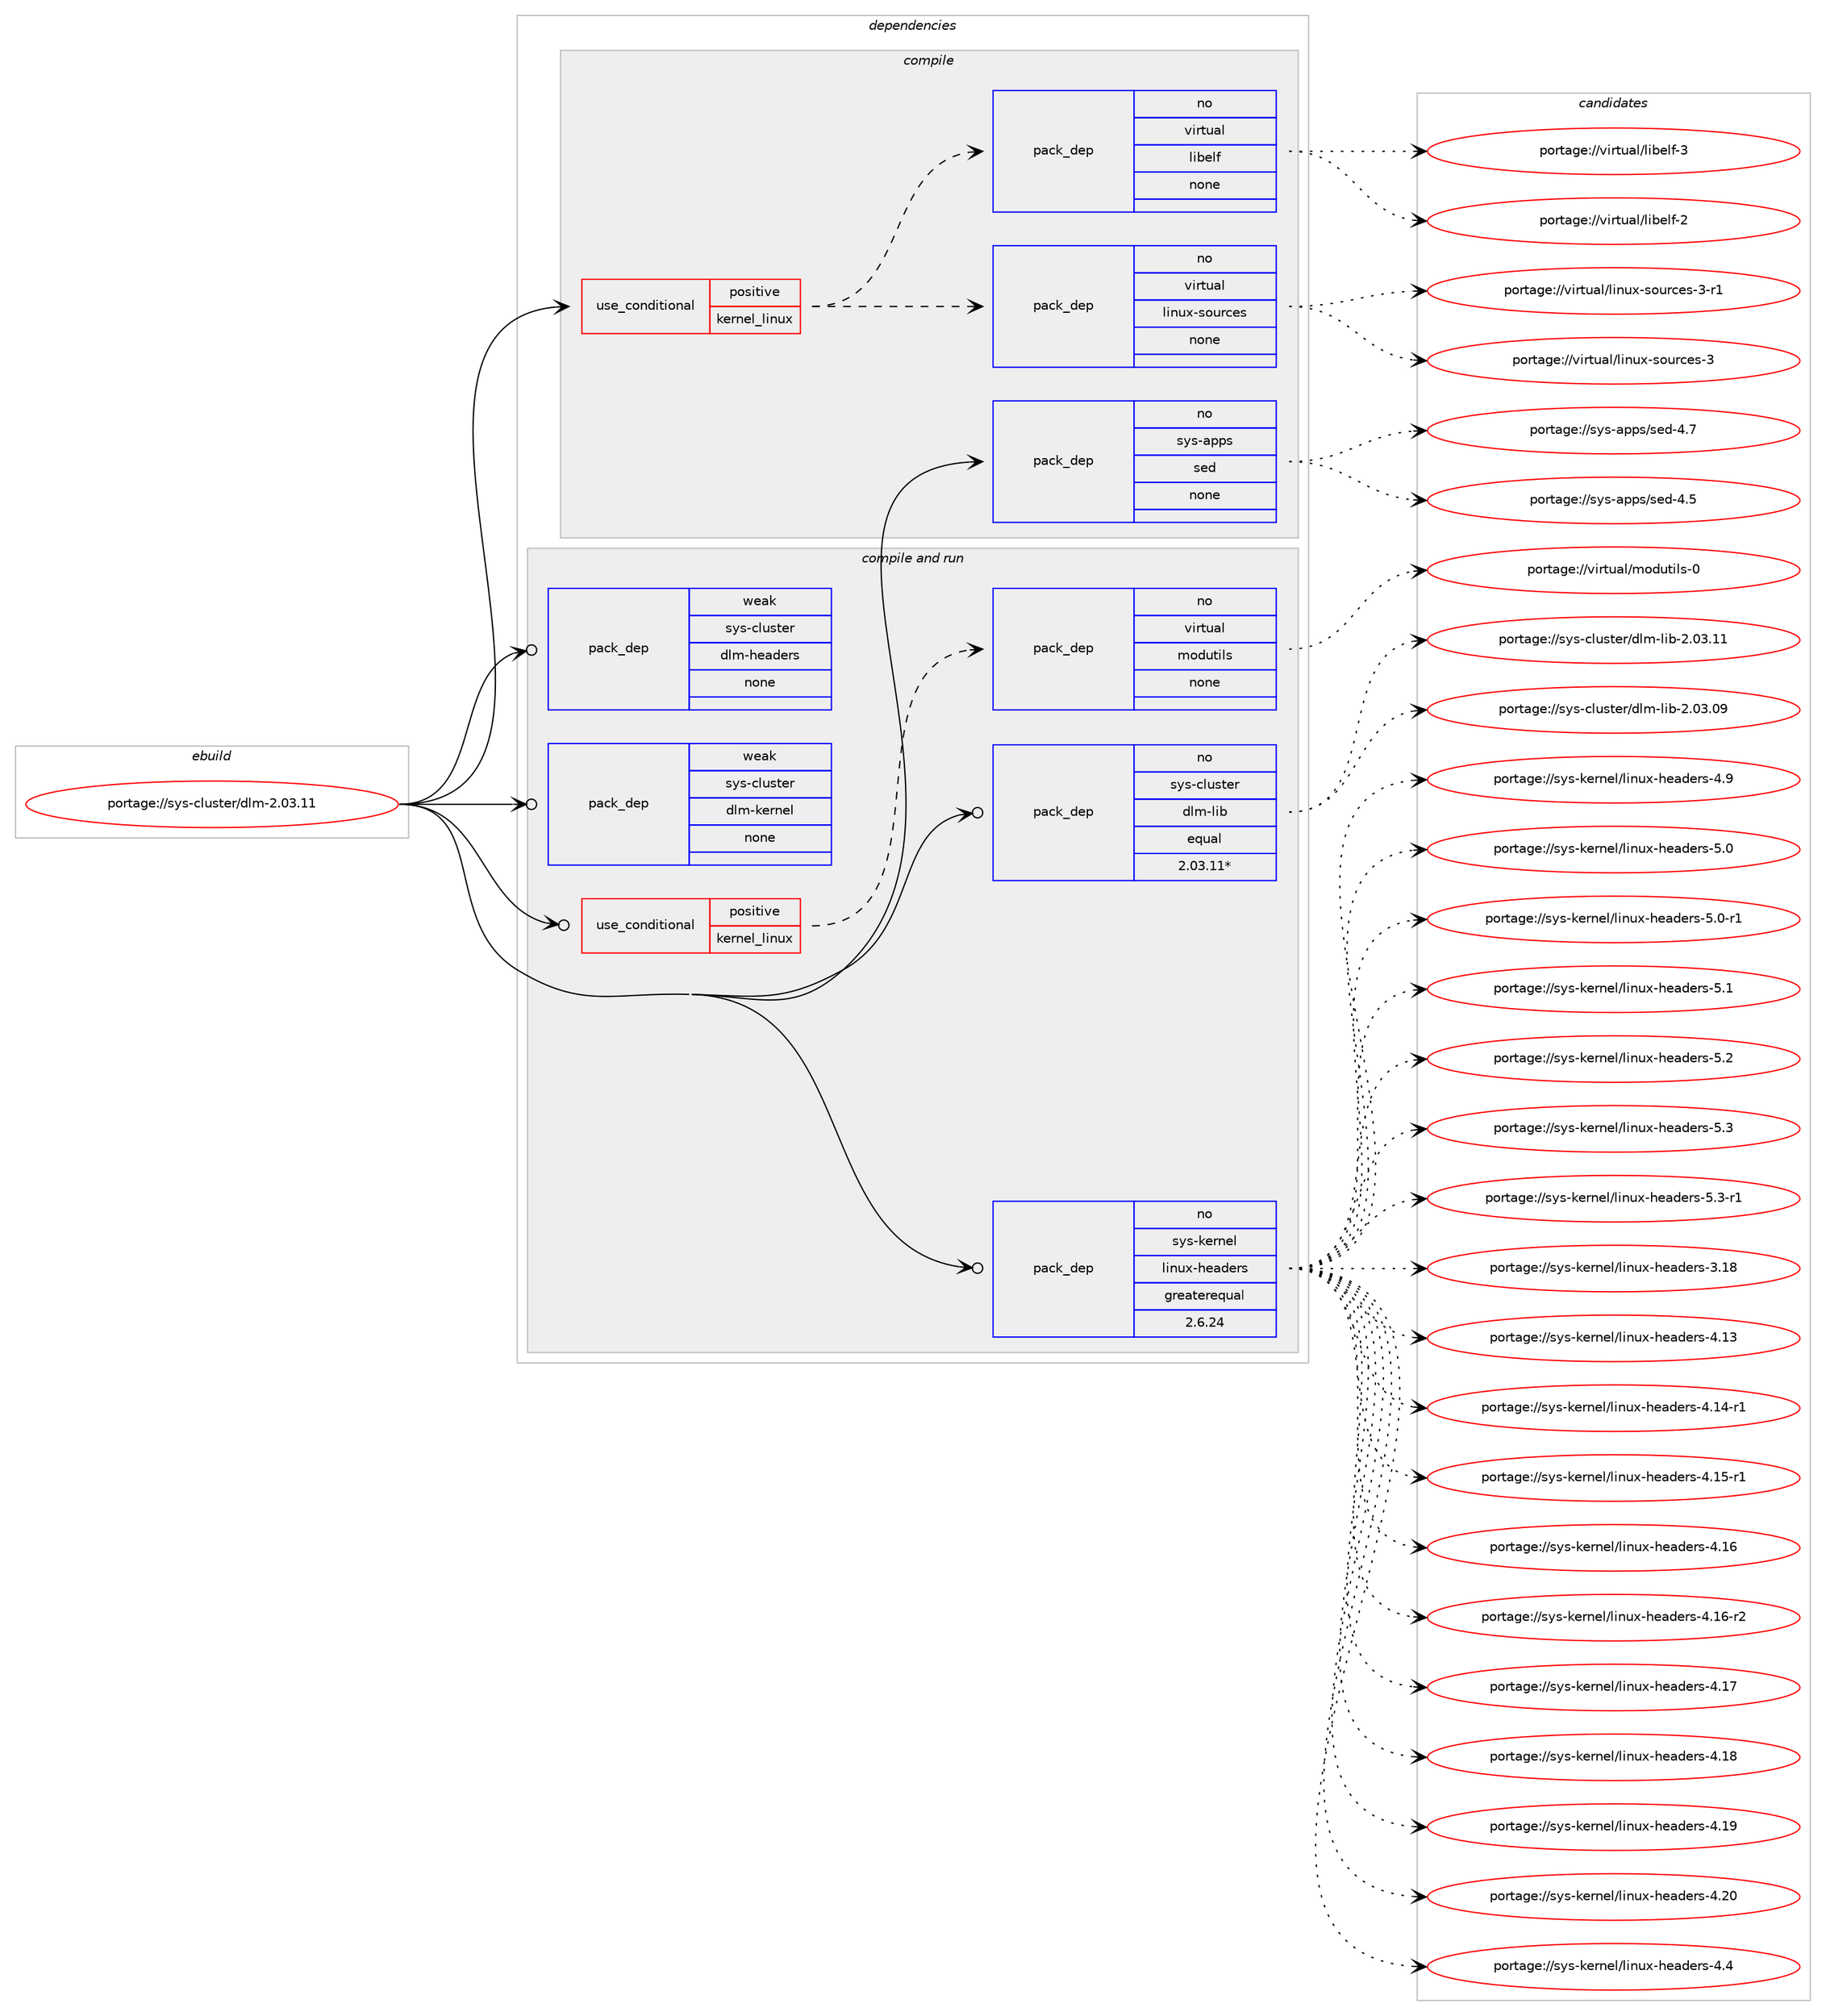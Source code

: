 digraph prolog {

# *************
# Graph options
# *************

newrank=true;
concentrate=true;
compound=true;
graph [rankdir=LR,fontname=Helvetica,fontsize=10,ranksep=1.5];#, ranksep=2.5, nodesep=0.2];
edge  [arrowhead=vee];
node  [fontname=Helvetica,fontsize=10];

# **********
# The ebuild
# **********

subgraph cluster_leftcol {
color=gray;
rank=same;
label=<<i>ebuild</i>>;
id [label="portage://sys-cluster/dlm-2.03.11", color=red, width=4, href="../sys-cluster/dlm-2.03.11.svg"];
}

# ****************
# The dependencies
# ****************

subgraph cluster_midcol {
color=gray;
label=<<i>dependencies</i>>;
subgraph cluster_compile {
fillcolor="#eeeeee";
style=filled;
label=<<i>compile</i>>;
subgraph cond101294 {
dependency416880 [label=<<TABLE BORDER="0" CELLBORDER="1" CELLSPACING="0" CELLPADDING="4"><TR><TD ROWSPAN="3" CELLPADDING="10">use_conditional</TD></TR><TR><TD>positive</TD></TR><TR><TD>kernel_linux</TD></TR></TABLE>>, shape=none, color=red];
subgraph pack308600 {
dependency416881 [label=<<TABLE BORDER="0" CELLBORDER="1" CELLSPACING="0" CELLPADDING="4" WIDTH="220"><TR><TD ROWSPAN="6" CELLPADDING="30">pack_dep</TD></TR><TR><TD WIDTH="110">no</TD></TR><TR><TD>virtual</TD></TR><TR><TD>linux-sources</TD></TR><TR><TD>none</TD></TR><TR><TD></TD></TR></TABLE>>, shape=none, color=blue];
}
dependency416880:e -> dependency416881:w [weight=20,style="dashed",arrowhead="vee"];
subgraph pack308601 {
dependency416882 [label=<<TABLE BORDER="0" CELLBORDER="1" CELLSPACING="0" CELLPADDING="4" WIDTH="220"><TR><TD ROWSPAN="6" CELLPADDING="30">pack_dep</TD></TR><TR><TD WIDTH="110">no</TD></TR><TR><TD>virtual</TD></TR><TR><TD>libelf</TD></TR><TR><TD>none</TD></TR><TR><TD></TD></TR></TABLE>>, shape=none, color=blue];
}
dependency416880:e -> dependency416882:w [weight=20,style="dashed",arrowhead="vee"];
}
id:e -> dependency416880:w [weight=20,style="solid",arrowhead="vee"];
subgraph pack308602 {
dependency416883 [label=<<TABLE BORDER="0" CELLBORDER="1" CELLSPACING="0" CELLPADDING="4" WIDTH="220"><TR><TD ROWSPAN="6" CELLPADDING="30">pack_dep</TD></TR><TR><TD WIDTH="110">no</TD></TR><TR><TD>sys-apps</TD></TR><TR><TD>sed</TD></TR><TR><TD>none</TD></TR><TR><TD></TD></TR></TABLE>>, shape=none, color=blue];
}
id:e -> dependency416883:w [weight=20,style="solid",arrowhead="vee"];
}
subgraph cluster_compileandrun {
fillcolor="#eeeeee";
style=filled;
label=<<i>compile and run</i>>;
subgraph cond101295 {
dependency416884 [label=<<TABLE BORDER="0" CELLBORDER="1" CELLSPACING="0" CELLPADDING="4"><TR><TD ROWSPAN="3" CELLPADDING="10">use_conditional</TD></TR><TR><TD>positive</TD></TR><TR><TD>kernel_linux</TD></TR></TABLE>>, shape=none, color=red];
subgraph pack308603 {
dependency416885 [label=<<TABLE BORDER="0" CELLBORDER="1" CELLSPACING="0" CELLPADDING="4" WIDTH="220"><TR><TD ROWSPAN="6" CELLPADDING="30">pack_dep</TD></TR><TR><TD WIDTH="110">no</TD></TR><TR><TD>virtual</TD></TR><TR><TD>modutils</TD></TR><TR><TD>none</TD></TR><TR><TD></TD></TR></TABLE>>, shape=none, color=blue];
}
dependency416884:e -> dependency416885:w [weight=20,style="dashed",arrowhead="vee"];
}
id:e -> dependency416884:w [weight=20,style="solid",arrowhead="odotvee"];
subgraph pack308604 {
dependency416886 [label=<<TABLE BORDER="0" CELLBORDER="1" CELLSPACING="0" CELLPADDING="4" WIDTH="220"><TR><TD ROWSPAN="6" CELLPADDING="30">pack_dep</TD></TR><TR><TD WIDTH="110">no</TD></TR><TR><TD>sys-cluster</TD></TR><TR><TD>dlm-lib</TD></TR><TR><TD>equal</TD></TR><TR><TD>2.03.11*</TD></TR></TABLE>>, shape=none, color=blue];
}
id:e -> dependency416886:w [weight=20,style="solid",arrowhead="odotvee"];
subgraph pack308605 {
dependency416887 [label=<<TABLE BORDER="0" CELLBORDER="1" CELLSPACING="0" CELLPADDING="4" WIDTH="220"><TR><TD ROWSPAN="6" CELLPADDING="30">pack_dep</TD></TR><TR><TD WIDTH="110">no</TD></TR><TR><TD>sys-kernel</TD></TR><TR><TD>linux-headers</TD></TR><TR><TD>greaterequal</TD></TR><TR><TD>2.6.24</TD></TR></TABLE>>, shape=none, color=blue];
}
id:e -> dependency416887:w [weight=20,style="solid",arrowhead="odotvee"];
subgraph pack308606 {
dependency416888 [label=<<TABLE BORDER="0" CELLBORDER="1" CELLSPACING="0" CELLPADDING="4" WIDTH="220"><TR><TD ROWSPAN="6" CELLPADDING="30">pack_dep</TD></TR><TR><TD WIDTH="110">weak</TD></TR><TR><TD>sys-cluster</TD></TR><TR><TD>dlm-headers</TD></TR><TR><TD>none</TD></TR><TR><TD></TD></TR></TABLE>>, shape=none, color=blue];
}
id:e -> dependency416888:w [weight=20,style="solid",arrowhead="odotvee"];
subgraph pack308607 {
dependency416889 [label=<<TABLE BORDER="0" CELLBORDER="1" CELLSPACING="0" CELLPADDING="4" WIDTH="220"><TR><TD ROWSPAN="6" CELLPADDING="30">pack_dep</TD></TR><TR><TD WIDTH="110">weak</TD></TR><TR><TD>sys-cluster</TD></TR><TR><TD>dlm-kernel</TD></TR><TR><TD>none</TD></TR><TR><TD></TD></TR></TABLE>>, shape=none, color=blue];
}
id:e -> dependency416889:w [weight=20,style="solid",arrowhead="odotvee"];
}
subgraph cluster_run {
fillcolor="#eeeeee";
style=filled;
label=<<i>run</i>>;
}
}

# **************
# The candidates
# **************

subgraph cluster_choices {
rank=same;
color=gray;
label=<<i>candidates</i>>;

subgraph choice308600 {
color=black;
nodesep=1;
choiceportage118105114116117971084710810511011712045115111117114991011154551 [label="portage://virtual/linux-sources-3", color=red, width=4,href="../virtual/linux-sources-3.svg"];
choiceportage1181051141161179710847108105110117120451151111171149910111545514511449 [label="portage://virtual/linux-sources-3-r1", color=red, width=4,href="../virtual/linux-sources-3-r1.svg"];
dependency416881:e -> choiceportage118105114116117971084710810511011712045115111117114991011154551:w [style=dotted,weight="100"];
dependency416881:e -> choiceportage1181051141161179710847108105110117120451151111171149910111545514511449:w [style=dotted,weight="100"];
}
subgraph choice308601 {
color=black;
nodesep=1;
choiceportage1181051141161179710847108105981011081024550 [label="portage://virtual/libelf-2", color=red, width=4,href="../virtual/libelf-2.svg"];
choiceportage1181051141161179710847108105981011081024551 [label="portage://virtual/libelf-3", color=red, width=4,href="../virtual/libelf-3.svg"];
dependency416882:e -> choiceportage1181051141161179710847108105981011081024550:w [style=dotted,weight="100"];
dependency416882:e -> choiceportage1181051141161179710847108105981011081024551:w [style=dotted,weight="100"];
}
subgraph choice308602 {
color=black;
nodesep=1;
choiceportage11512111545971121121154711510110045524653 [label="portage://sys-apps/sed-4.5", color=red, width=4,href="../sys-apps/sed-4.5.svg"];
choiceportage11512111545971121121154711510110045524655 [label="portage://sys-apps/sed-4.7", color=red, width=4,href="../sys-apps/sed-4.7.svg"];
dependency416883:e -> choiceportage11512111545971121121154711510110045524653:w [style=dotted,weight="100"];
dependency416883:e -> choiceportage11512111545971121121154711510110045524655:w [style=dotted,weight="100"];
}
subgraph choice308603 {
color=black;
nodesep=1;
choiceportage11810511411611797108471091111001171161051081154548 [label="portage://virtual/modutils-0", color=red, width=4,href="../virtual/modutils-0.svg"];
dependency416885:e -> choiceportage11810511411611797108471091111001171161051081154548:w [style=dotted,weight="100"];
}
subgraph choice308604 {
color=black;
nodesep=1;
choiceportage11512111545991081171151161011144710010810945108105984550464851464857 [label="portage://sys-cluster/dlm-lib-2.03.09", color=red, width=4,href="../sys-cluster/dlm-lib-2.03.09.svg"];
choiceportage11512111545991081171151161011144710010810945108105984550464851464949 [label="portage://sys-cluster/dlm-lib-2.03.11", color=red, width=4,href="../sys-cluster/dlm-lib-2.03.11.svg"];
dependency416886:e -> choiceportage11512111545991081171151161011144710010810945108105984550464851464857:w [style=dotted,weight="100"];
dependency416886:e -> choiceportage11512111545991081171151161011144710010810945108105984550464851464949:w [style=dotted,weight="100"];
}
subgraph choice308605 {
color=black;
nodesep=1;
choiceportage115121115451071011141101011084710810511011712045104101971001011141154551464956 [label="portage://sys-kernel/linux-headers-3.18", color=red, width=4,href="../sys-kernel/linux-headers-3.18.svg"];
choiceportage115121115451071011141101011084710810511011712045104101971001011141154552464951 [label="portage://sys-kernel/linux-headers-4.13", color=red, width=4,href="../sys-kernel/linux-headers-4.13.svg"];
choiceportage1151211154510710111411010110847108105110117120451041019710010111411545524649524511449 [label="portage://sys-kernel/linux-headers-4.14-r1", color=red, width=4,href="../sys-kernel/linux-headers-4.14-r1.svg"];
choiceportage1151211154510710111411010110847108105110117120451041019710010111411545524649534511449 [label="portage://sys-kernel/linux-headers-4.15-r1", color=red, width=4,href="../sys-kernel/linux-headers-4.15-r1.svg"];
choiceportage115121115451071011141101011084710810511011712045104101971001011141154552464954 [label="portage://sys-kernel/linux-headers-4.16", color=red, width=4,href="../sys-kernel/linux-headers-4.16.svg"];
choiceportage1151211154510710111411010110847108105110117120451041019710010111411545524649544511450 [label="portage://sys-kernel/linux-headers-4.16-r2", color=red, width=4,href="../sys-kernel/linux-headers-4.16-r2.svg"];
choiceportage115121115451071011141101011084710810511011712045104101971001011141154552464955 [label="portage://sys-kernel/linux-headers-4.17", color=red, width=4,href="../sys-kernel/linux-headers-4.17.svg"];
choiceportage115121115451071011141101011084710810511011712045104101971001011141154552464956 [label="portage://sys-kernel/linux-headers-4.18", color=red, width=4,href="../sys-kernel/linux-headers-4.18.svg"];
choiceportage115121115451071011141101011084710810511011712045104101971001011141154552464957 [label="portage://sys-kernel/linux-headers-4.19", color=red, width=4,href="../sys-kernel/linux-headers-4.19.svg"];
choiceportage115121115451071011141101011084710810511011712045104101971001011141154552465048 [label="portage://sys-kernel/linux-headers-4.20", color=red, width=4,href="../sys-kernel/linux-headers-4.20.svg"];
choiceportage1151211154510710111411010110847108105110117120451041019710010111411545524652 [label="portage://sys-kernel/linux-headers-4.4", color=red, width=4,href="../sys-kernel/linux-headers-4.4.svg"];
choiceportage1151211154510710111411010110847108105110117120451041019710010111411545524657 [label="portage://sys-kernel/linux-headers-4.9", color=red, width=4,href="../sys-kernel/linux-headers-4.9.svg"];
choiceportage1151211154510710111411010110847108105110117120451041019710010111411545534648 [label="portage://sys-kernel/linux-headers-5.0", color=red, width=4,href="../sys-kernel/linux-headers-5.0.svg"];
choiceportage11512111545107101114110101108471081051101171204510410197100101114115455346484511449 [label="portage://sys-kernel/linux-headers-5.0-r1", color=red, width=4,href="../sys-kernel/linux-headers-5.0-r1.svg"];
choiceportage1151211154510710111411010110847108105110117120451041019710010111411545534649 [label="portage://sys-kernel/linux-headers-5.1", color=red, width=4,href="../sys-kernel/linux-headers-5.1.svg"];
choiceportage1151211154510710111411010110847108105110117120451041019710010111411545534650 [label="portage://sys-kernel/linux-headers-5.2", color=red, width=4,href="../sys-kernel/linux-headers-5.2.svg"];
choiceportage1151211154510710111411010110847108105110117120451041019710010111411545534651 [label="portage://sys-kernel/linux-headers-5.3", color=red, width=4,href="../sys-kernel/linux-headers-5.3.svg"];
choiceportage11512111545107101114110101108471081051101171204510410197100101114115455346514511449 [label="portage://sys-kernel/linux-headers-5.3-r1", color=red, width=4,href="../sys-kernel/linux-headers-5.3-r1.svg"];
dependency416887:e -> choiceportage115121115451071011141101011084710810511011712045104101971001011141154551464956:w [style=dotted,weight="100"];
dependency416887:e -> choiceportage115121115451071011141101011084710810511011712045104101971001011141154552464951:w [style=dotted,weight="100"];
dependency416887:e -> choiceportage1151211154510710111411010110847108105110117120451041019710010111411545524649524511449:w [style=dotted,weight="100"];
dependency416887:e -> choiceportage1151211154510710111411010110847108105110117120451041019710010111411545524649534511449:w [style=dotted,weight="100"];
dependency416887:e -> choiceportage115121115451071011141101011084710810511011712045104101971001011141154552464954:w [style=dotted,weight="100"];
dependency416887:e -> choiceportage1151211154510710111411010110847108105110117120451041019710010111411545524649544511450:w [style=dotted,weight="100"];
dependency416887:e -> choiceportage115121115451071011141101011084710810511011712045104101971001011141154552464955:w [style=dotted,weight="100"];
dependency416887:e -> choiceportage115121115451071011141101011084710810511011712045104101971001011141154552464956:w [style=dotted,weight="100"];
dependency416887:e -> choiceportage115121115451071011141101011084710810511011712045104101971001011141154552464957:w [style=dotted,weight="100"];
dependency416887:e -> choiceportage115121115451071011141101011084710810511011712045104101971001011141154552465048:w [style=dotted,weight="100"];
dependency416887:e -> choiceportage1151211154510710111411010110847108105110117120451041019710010111411545524652:w [style=dotted,weight="100"];
dependency416887:e -> choiceportage1151211154510710111411010110847108105110117120451041019710010111411545524657:w [style=dotted,weight="100"];
dependency416887:e -> choiceportage1151211154510710111411010110847108105110117120451041019710010111411545534648:w [style=dotted,weight="100"];
dependency416887:e -> choiceportage11512111545107101114110101108471081051101171204510410197100101114115455346484511449:w [style=dotted,weight="100"];
dependency416887:e -> choiceportage1151211154510710111411010110847108105110117120451041019710010111411545534649:w [style=dotted,weight="100"];
dependency416887:e -> choiceportage1151211154510710111411010110847108105110117120451041019710010111411545534650:w [style=dotted,weight="100"];
dependency416887:e -> choiceportage1151211154510710111411010110847108105110117120451041019710010111411545534651:w [style=dotted,weight="100"];
dependency416887:e -> choiceportage11512111545107101114110101108471081051101171204510410197100101114115455346514511449:w [style=dotted,weight="100"];
}
subgraph choice308606 {
color=black;
nodesep=1;
}
subgraph choice308607 {
color=black;
nodesep=1;
}
}

}
